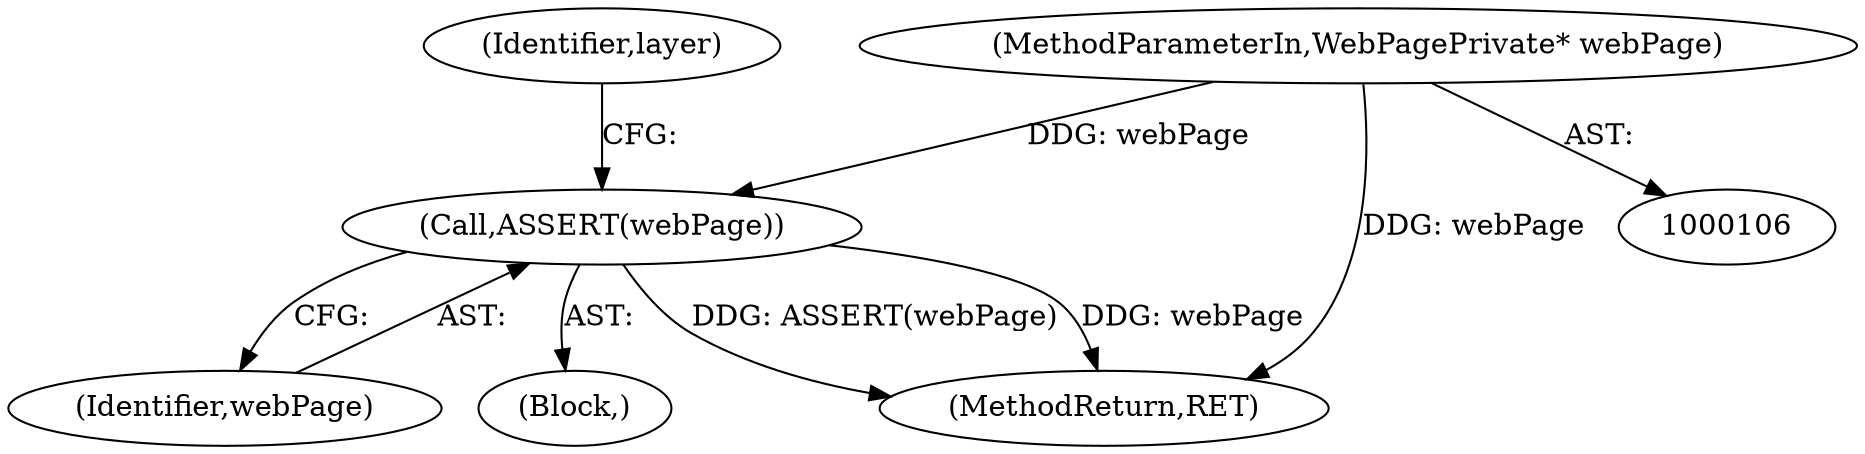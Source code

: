 digraph "0_Chrome_3057be01bcbbd1d0938afb489e18f2ca6d9b8229@pointer" {
"1000110" [label="(Call,ASSERT(webPage))"];
"1000107" [label="(MethodParameterIn,WebPagePrivate* webPage)"];
"1000110" [label="(Call,ASSERT(webPage))"];
"1000111" [label="(Identifier,webPage)"];
"1000113" [label="(Identifier,layer)"];
"1000109" [label="(Block,)"];
"1000107" [label="(MethodParameterIn,WebPagePrivate* webPage)"];
"1000246" [label="(MethodReturn,RET)"];
"1000110" -> "1000109"  [label="AST: "];
"1000110" -> "1000111"  [label="CFG: "];
"1000111" -> "1000110"  [label="AST: "];
"1000113" -> "1000110"  [label="CFG: "];
"1000110" -> "1000246"  [label="DDG: ASSERT(webPage)"];
"1000110" -> "1000246"  [label="DDG: webPage"];
"1000107" -> "1000110"  [label="DDG: webPage"];
"1000107" -> "1000106"  [label="AST: "];
"1000107" -> "1000246"  [label="DDG: webPage"];
}
